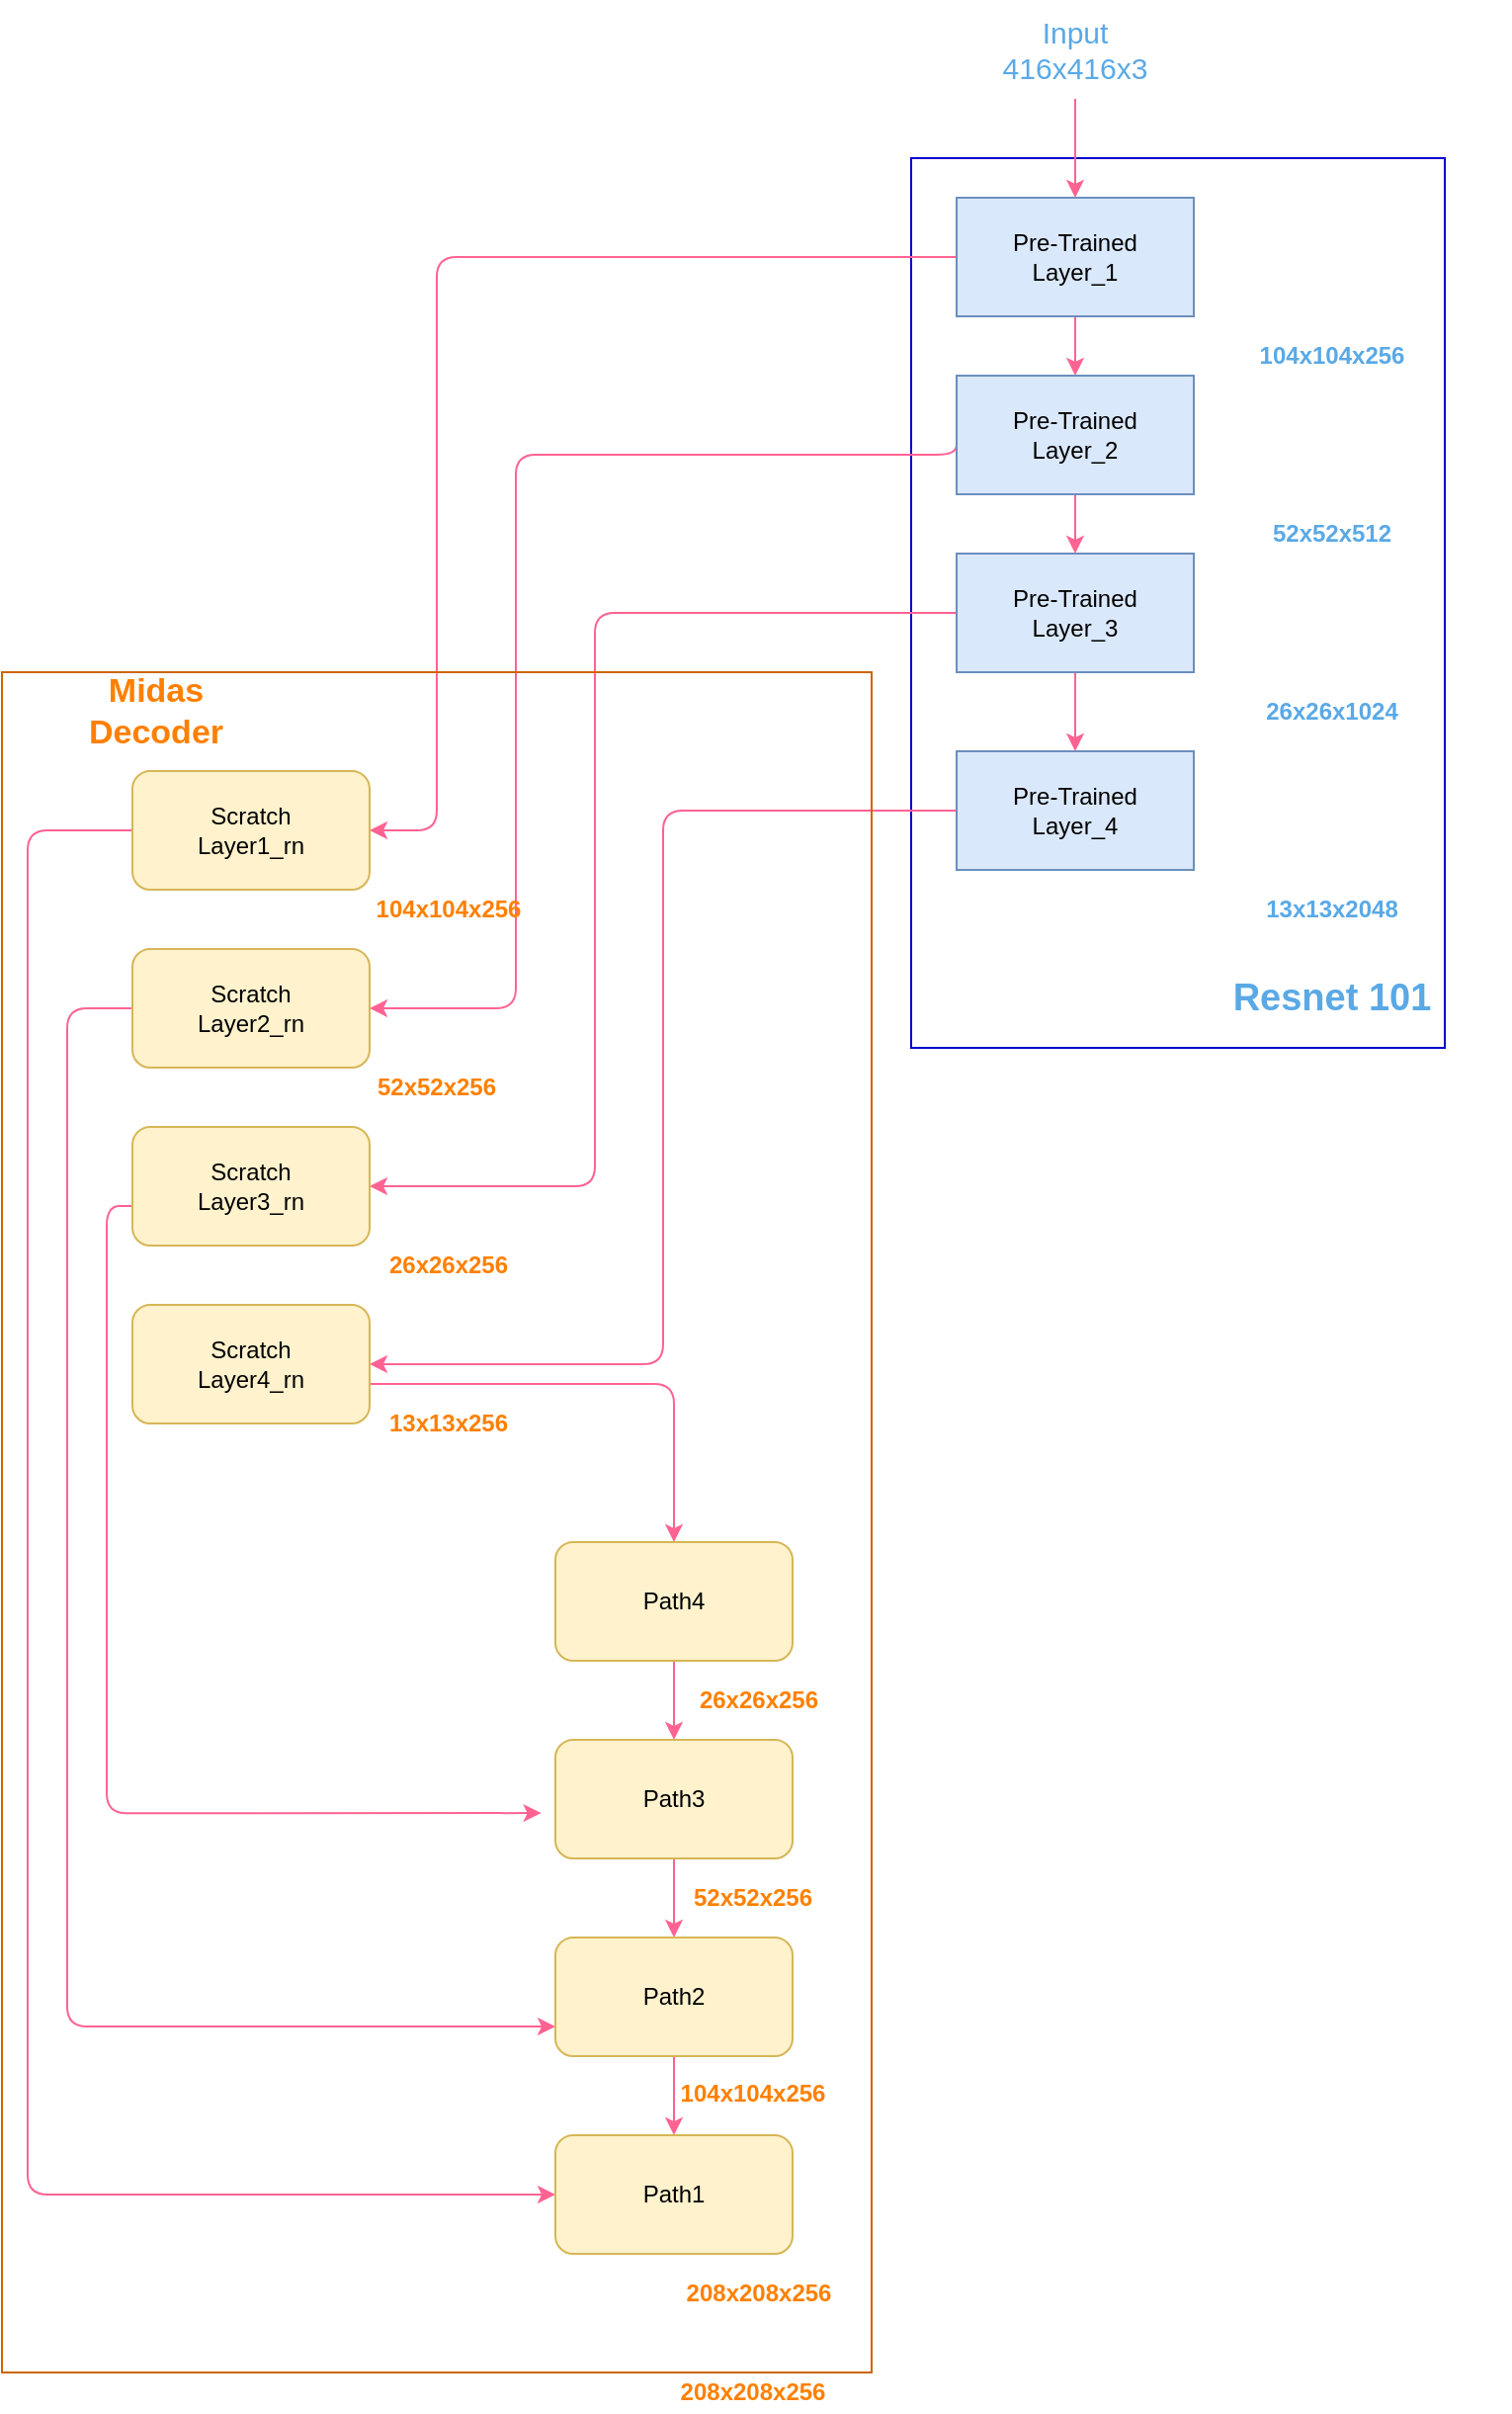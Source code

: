 <mxfile version="13.10.9" type="github">
  <diagram id="C5RBs43oDa-KdzZeNtuy" name="Page-1">
    <mxGraphModel dx="1848" dy="567" grid="1" gridSize="10" guides="1" tooltips="1" connect="1" arrows="1" fold="1" page="1" pageScale="1" pageWidth="827" pageHeight="1169" math="0" shadow="0">
      <root>
        <mxCell id="WIyWlLk6GJQsqaUBKTNV-0" />
        <mxCell id="WIyWlLk6GJQsqaUBKTNV-1" parent="WIyWlLk6GJQsqaUBKTNV-0" />
        <mxCell id="p69-t-SJny9sylriIYUg-12" value="" style="rounded=0;whiteSpace=wrap;html=1;sketch=0;gradientColor=none;fontColor=#5AA9E6;fillColor=none;strokeColor=#0000CC;" vertex="1" parent="WIyWlLk6GJQsqaUBKTNV-1">
          <mxGeometry x="-303" y="200" width="270" height="450" as="geometry" />
        </mxCell>
        <mxCell id="p69-t-SJny9sylriIYUg-75" value="" style="edgeStyle=orthogonalEdgeStyle;curved=0;rounded=1;sketch=0;orthogonalLoop=1;jettySize=auto;html=1;strokeColor=#FF6392;fillColor=#FFE45E;fontColor=#5AA9E6;" edge="1" parent="WIyWlLk6GJQsqaUBKTNV-1" source="p69-t-SJny9sylriIYUg-13" target="p69-t-SJny9sylriIYUg-16">
          <mxGeometry relative="1" as="geometry" />
        </mxCell>
        <mxCell id="p69-t-SJny9sylriIYUg-144" style="edgeStyle=orthogonalEdgeStyle;curved=0;rounded=1;sketch=0;orthogonalLoop=1;jettySize=auto;html=1;entryX=1;entryY=0.5;entryDx=0;entryDy=0;strokeColor=#FF6392;fillColor=#FFE45E;fontColor=#5AA9E6;" edge="1" parent="WIyWlLk6GJQsqaUBKTNV-1" source="p69-t-SJny9sylriIYUg-13" target="p69-t-SJny9sylriIYUg-133">
          <mxGeometry relative="1" as="geometry">
            <Array as="points">
              <mxPoint x="-543" y="250" />
              <mxPoint x="-543" y="540" />
            </Array>
          </mxGeometry>
        </mxCell>
        <mxCell id="p69-t-SJny9sylriIYUg-13" value="Pre-Trained&lt;br&gt;Layer_1" style="rounded=0;whiteSpace=wrap;html=1;sketch=0;strokeColor=#6c8ebf;fillColor=#dae8fc;" vertex="1" parent="WIyWlLk6GJQsqaUBKTNV-1">
          <mxGeometry x="-280" y="220" width="120" height="60" as="geometry" />
        </mxCell>
        <mxCell id="p69-t-SJny9sylriIYUg-148" style="edgeStyle=orthogonalEdgeStyle;curved=0;rounded=1;sketch=0;orthogonalLoop=1;jettySize=auto;html=1;entryX=1;entryY=0.5;entryDx=0;entryDy=0;strokeColor=#FF6392;fillColor=#FFE45E;fontColor=#5AA9E6;" edge="1" parent="WIyWlLk6GJQsqaUBKTNV-1" source="p69-t-SJny9sylriIYUg-14" target="p69-t-SJny9sylriIYUg-137">
          <mxGeometry relative="1" as="geometry" />
        </mxCell>
        <mxCell id="p69-t-SJny9sylriIYUg-14" value="Pre-Trained&lt;br&gt;Layer_4" style="rounded=0;whiteSpace=wrap;html=1;sketch=0;strokeColor=#6c8ebf;fillColor=#dae8fc;" vertex="1" parent="WIyWlLk6GJQsqaUBKTNV-1">
          <mxGeometry x="-280" y="500" width="120" height="60" as="geometry" />
        </mxCell>
        <mxCell id="p69-t-SJny9sylriIYUg-108" value="" style="edgeStyle=orthogonalEdgeStyle;curved=0;rounded=1;sketch=0;orthogonalLoop=1;jettySize=auto;html=1;strokeColor=#FF6392;fillColor=#FFE45E;fontColor=#5AA9E6;" edge="1" parent="WIyWlLk6GJQsqaUBKTNV-1" source="p69-t-SJny9sylriIYUg-15" target="p69-t-SJny9sylriIYUg-14">
          <mxGeometry relative="1" as="geometry" />
        </mxCell>
        <mxCell id="p69-t-SJny9sylriIYUg-147" style="edgeStyle=orthogonalEdgeStyle;curved=0;rounded=1;sketch=0;orthogonalLoop=1;jettySize=auto;html=1;exitX=0;exitY=0.5;exitDx=0;exitDy=0;entryX=1;entryY=0.5;entryDx=0;entryDy=0;strokeColor=#FF6392;fillColor=#FFE45E;fontColor=#5AA9E6;" edge="1" parent="WIyWlLk6GJQsqaUBKTNV-1" source="p69-t-SJny9sylriIYUg-15" target="p69-t-SJny9sylriIYUg-135">
          <mxGeometry relative="1" as="geometry">
            <Array as="points">
              <mxPoint x="-463" y="430" />
              <mxPoint x="-463" y="720" />
            </Array>
          </mxGeometry>
        </mxCell>
        <mxCell id="p69-t-SJny9sylriIYUg-15" value="Pre-Trained&lt;br&gt;Layer_3" style="rounded=0;whiteSpace=wrap;html=1;sketch=0;strokeColor=#6c8ebf;fillColor=#dae8fc;" vertex="1" parent="WIyWlLk6GJQsqaUBKTNV-1">
          <mxGeometry x="-280" y="400" width="120" height="60" as="geometry" />
        </mxCell>
        <mxCell id="p69-t-SJny9sylriIYUg-76" value="" style="edgeStyle=orthogonalEdgeStyle;curved=0;rounded=1;sketch=0;orthogonalLoop=1;jettySize=auto;html=1;strokeColor=#FF6392;fillColor=#FFE45E;fontColor=#5AA9E6;" edge="1" parent="WIyWlLk6GJQsqaUBKTNV-1" source="p69-t-SJny9sylriIYUg-16" target="p69-t-SJny9sylriIYUg-15">
          <mxGeometry relative="1" as="geometry" />
        </mxCell>
        <mxCell id="p69-t-SJny9sylriIYUg-145" style="edgeStyle=orthogonalEdgeStyle;curved=0;rounded=1;sketch=0;orthogonalLoop=1;jettySize=auto;html=1;exitX=0;exitY=0.5;exitDx=0;exitDy=0;entryX=1;entryY=0.5;entryDx=0;entryDy=0;strokeColor=#FF6392;fillColor=#FFE45E;fontColor=#5AA9E6;" edge="1" parent="WIyWlLk6GJQsqaUBKTNV-1" source="p69-t-SJny9sylriIYUg-16" target="p69-t-SJny9sylriIYUg-134">
          <mxGeometry relative="1" as="geometry">
            <Array as="points">
              <mxPoint x="-280" y="350" />
              <mxPoint x="-503" y="350" />
              <mxPoint x="-503" y="630" />
            </Array>
          </mxGeometry>
        </mxCell>
        <mxCell id="p69-t-SJny9sylriIYUg-16" value="Pre-Trained&lt;br&gt;Layer_2" style="rounded=0;whiteSpace=wrap;html=1;sketch=0;strokeColor=#6c8ebf;fillColor=#dae8fc;" vertex="1" parent="WIyWlLk6GJQsqaUBKTNV-1">
          <mxGeometry x="-280" y="310" width="120" height="60" as="geometry" />
        </mxCell>
        <mxCell id="p69-t-SJny9sylriIYUg-69" style="edgeStyle=orthogonalEdgeStyle;curved=0;rounded=1;sketch=0;orthogonalLoop=1;jettySize=auto;html=1;exitX=0.5;exitY=1;exitDx=0;exitDy=0;entryX=0.5;entryY=0;entryDx=0;entryDy=0;strokeColor=#FF6392;fillColor=#FFE45E;fontColor=#5AA9E6;" edge="1" parent="WIyWlLk6GJQsqaUBKTNV-1" source="p69-t-SJny9sylriIYUg-23" target="p69-t-SJny9sylriIYUg-13">
          <mxGeometry relative="1" as="geometry" />
        </mxCell>
        <mxCell id="p69-t-SJny9sylriIYUg-23" value="&lt;div style=&quot;font-size: 15px&quot;&gt;&lt;font style=&quot;font-size: 15px&quot;&gt;Input&lt;/font&gt;&lt;/div&gt;&lt;div style=&quot;font-size: 15px&quot;&gt;&lt;font style=&quot;font-size: 15px&quot;&gt;416x416x3&lt;/font&gt;&lt;/div&gt;" style="text;html=1;strokeColor=none;fillColor=none;align=center;verticalAlign=middle;whiteSpace=wrap;rounded=0;sketch=0;fontColor=#5AA9E6;" vertex="1" parent="WIyWlLk6GJQsqaUBKTNV-1">
          <mxGeometry x="-270" y="120" width="100" height="50" as="geometry" />
        </mxCell>
        <mxCell id="p69-t-SJny9sylriIYUg-29" value="&lt;b&gt;52x52x512&lt;/b&gt;" style="text;html=1;strokeColor=none;fillColor=none;align=center;verticalAlign=middle;whiteSpace=wrap;rounded=0;sketch=0;fontColor=#5AA9E6;" vertex="1" parent="WIyWlLk6GJQsqaUBKTNV-1">
          <mxGeometry x="-110" y="380" width="40" height="20" as="geometry" />
        </mxCell>
        <mxCell id="p69-t-SJny9sylriIYUg-30" value="&lt;b&gt;104x104x256&lt;/b&gt;" style="text;html=1;strokeColor=none;fillColor=none;align=center;verticalAlign=middle;whiteSpace=wrap;rounded=0;sketch=0;fontColor=#5AA9E6;" vertex="1" parent="WIyWlLk6GJQsqaUBKTNV-1">
          <mxGeometry x="-110" y="290" width="40" height="20" as="geometry" />
        </mxCell>
        <mxCell id="p69-t-SJny9sylriIYUg-31" value="&lt;b&gt;26x26x1024&lt;/b&gt;" style="text;html=1;strokeColor=none;fillColor=none;align=center;verticalAlign=middle;whiteSpace=wrap;rounded=0;sketch=0;fontColor=#5AA9E6;" vertex="1" parent="WIyWlLk6GJQsqaUBKTNV-1">
          <mxGeometry x="-110" y="470" width="40" height="20" as="geometry" />
        </mxCell>
        <mxCell id="p69-t-SJny9sylriIYUg-57" value="&lt;b&gt;13x13x2048&lt;/b&gt;" style="text;html=1;strokeColor=none;fillColor=none;align=center;verticalAlign=middle;whiteSpace=wrap;rounded=0;sketch=0;fontColor=#5AA9E6;" vertex="1" parent="WIyWlLk6GJQsqaUBKTNV-1">
          <mxGeometry x="-110" y="570" width="40" height="20" as="geometry" />
        </mxCell>
        <mxCell id="p69-t-SJny9sylriIYUg-24" value="&lt;font style=&quot;font-size: 19px&quot;&gt;&lt;b&gt;Resnet 101&lt;/b&gt;&lt;/font&gt;" style="text;html=1;strokeColor=none;fillColor=none;align=center;verticalAlign=middle;whiteSpace=wrap;rounded=0;sketch=0;fontColor=#5AA9E6;" vertex="1" parent="WIyWlLk6GJQsqaUBKTNV-1">
          <mxGeometry x="-180" y="610" width="180" height="30" as="geometry" />
        </mxCell>
        <mxCell id="p69-t-SJny9sylriIYUg-131" value="" style="rounded=0;whiteSpace=wrap;html=1;sketch=0;fillColor=none;gradientColor=none;fontColor=#5AA9E6;strokeColor=#CC6600;" vertex="1" parent="WIyWlLk6GJQsqaUBKTNV-1">
          <mxGeometry x="-763" y="460" width="440" height="860" as="geometry" />
        </mxCell>
        <mxCell id="p69-t-SJny9sylriIYUg-132" value="&lt;font color=&quot;#ff8000&quot; size=&quot;1&quot;&gt;&lt;b style=&quot;font-size: 17px&quot;&gt;Midas Decoder&lt;/b&gt;&lt;/font&gt;" style="text;html=1;strokeColor=none;fillColor=none;align=center;verticalAlign=middle;whiteSpace=wrap;rounded=0;sketch=0;fontColor=#5AA9E6;" vertex="1" parent="WIyWlLk6GJQsqaUBKTNV-1">
          <mxGeometry x="-730" y="460" width="90" height="40" as="geometry" />
        </mxCell>
        <mxCell id="p69-t-SJny9sylriIYUg-166" style="edgeStyle=orthogonalEdgeStyle;curved=0;rounded=1;sketch=0;orthogonalLoop=1;jettySize=auto;html=1;exitX=0;exitY=0.5;exitDx=0;exitDy=0;entryX=0;entryY=0.5;entryDx=0;entryDy=0;strokeColor=#FF6392;fillColor=#FFE45E;fontColor=#5AA9E6;" edge="1" parent="WIyWlLk6GJQsqaUBKTNV-1" source="p69-t-SJny9sylriIYUg-133" target="p69-t-SJny9sylriIYUg-141">
          <mxGeometry relative="1" as="geometry">
            <Array as="points">
              <mxPoint x="-750" y="540" />
              <mxPoint x="-750" y="1230" />
            </Array>
          </mxGeometry>
        </mxCell>
        <mxCell id="p69-t-SJny9sylriIYUg-133" value="Scratch&lt;br&gt;Layer1_rn" style="rounded=1;whiteSpace=wrap;html=1;sketch=0;strokeColor=#d6b656;fillColor=#fff2cc;" vertex="1" parent="WIyWlLk6GJQsqaUBKTNV-1">
          <mxGeometry x="-697" y="510" width="120" height="60" as="geometry" />
        </mxCell>
        <mxCell id="p69-t-SJny9sylriIYUg-162" style="edgeStyle=orthogonalEdgeStyle;curved=0;rounded=1;sketch=0;orthogonalLoop=1;jettySize=auto;html=1;entryX=0;entryY=0.75;entryDx=0;entryDy=0;strokeColor=#FF6392;fillColor=#FFE45E;fontColor=#5AA9E6;" edge="1" parent="WIyWlLk6GJQsqaUBKTNV-1" source="p69-t-SJny9sylriIYUg-134" target="p69-t-SJny9sylriIYUg-140">
          <mxGeometry relative="1" as="geometry">
            <Array as="points">
              <mxPoint x="-730" y="630" />
              <mxPoint x="-730" y="1145" />
            </Array>
          </mxGeometry>
        </mxCell>
        <mxCell id="p69-t-SJny9sylriIYUg-134" value="Scratch&lt;br&gt;Layer2_rn" style="rounded=1;whiteSpace=wrap;html=1;sketch=0;strokeColor=#d6b656;fillColor=#fff2cc;" vertex="1" parent="WIyWlLk6GJQsqaUBKTNV-1">
          <mxGeometry x="-697" y="600" width="120" height="60" as="geometry" />
        </mxCell>
        <mxCell id="p69-t-SJny9sylriIYUg-161" style="edgeStyle=orthogonalEdgeStyle;curved=0;rounded=1;sketch=0;orthogonalLoop=1;jettySize=auto;html=1;entryX=0.62;entryY=0.671;entryDx=0;entryDy=0;entryPerimeter=0;strokeColor=#FF6392;fillColor=#FFE45E;fontColor=#5AA9E6;" edge="1" parent="WIyWlLk6GJQsqaUBKTNV-1" source="p69-t-SJny9sylriIYUg-135" target="p69-t-SJny9sylriIYUg-131">
          <mxGeometry relative="1" as="geometry">
            <Array as="points">
              <mxPoint x="-637" y="730" />
              <mxPoint x="-710" y="730" />
              <mxPoint x="-710" y="1040" />
            </Array>
          </mxGeometry>
        </mxCell>
        <mxCell id="p69-t-SJny9sylriIYUg-135" value="Scratch&lt;br&gt;Layer3_rn" style="rounded=1;whiteSpace=wrap;html=1;sketch=0;strokeColor=#d6b656;fillColor=#fff2cc;" vertex="1" parent="WIyWlLk6GJQsqaUBKTNV-1">
          <mxGeometry x="-697" y="690" width="120" height="60" as="geometry" />
        </mxCell>
        <mxCell id="p69-t-SJny9sylriIYUg-156" style="edgeStyle=orthogonalEdgeStyle;curved=0;rounded=1;sketch=0;orthogonalLoop=1;jettySize=auto;html=1;strokeColor=#FF6392;fillColor=#FFE45E;fontColor=#5AA9E6;" edge="1" parent="WIyWlLk6GJQsqaUBKTNV-1" source="p69-t-SJny9sylriIYUg-137" target="p69-t-SJny9sylriIYUg-138">
          <mxGeometry relative="1" as="geometry">
            <Array as="points">
              <mxPoint x="-423" y="820" />
            </Array>
          </mxGeometry>
        </mxCell>
        <mxCell id="p69-t-SJny9sylriIYUg-137" value="Scratch&lt;br&gt;Layer4_rn" style="rounded=1;whiteSpace=wrap;html=1;sketch=0;strokeColor=#d6b656;fillColor=#fff2cc;" vertex="1" parent="WIyWlLk6GJQsqaUBKTNV-1">
          <mxGeometry x="-697" y="780" width="120" height="60" as="geometry" />
        </mxCell>
        <mxCell id="p69-t-SJny9sylriIYUg-157" value="" style="edgeStyle=orthogonalEdgeStyle;curved=0;rounded=1;sketch=0;orthogonalLoop=1;jettySize=auto;html=1;strokeColor=#FF6392;fillColor=#FFE45E;fontColor=#5AA9E6;" edge="1" parent="WIyWlLk6GJQsqaUBKTNV-1" source="p69-t-SJny9sylriIYUg-138" target="p69-t-SJny9sylriIYUg-139">
          <mxGeometry relative="1" as="geometry" />
        </mxCell>
        <mxCell id="p69-t-SJny9sylriIYUg-138" value="Path4" style="rounded=1;whiteSpace=wrap;html=1;sketch=0;strokeColor=#d6b656;fillColor=#fff2cc;" vertex="1" parent="WIyWlLk6GJQsqaUBKTNV-1">
          <mxGeometry x="-483" y="900" width="120" height="60" as="geometry" />
        </mxCell>
        <mxCell id="p69-t-SJny9sylriIYUg-158" value="" style="edgeStyle=orthogonalEdgeStyle;curved=0;rounded=1;sketch=0;orthogonalLoop=1;jettySize=auto;html=1;strokeColor=#FF6392;fillColor=#FFE45E;fontColor=#5AA9E6;" edge="1" parent="WIyWlLk6GJQsqaUBKTNV-1" source="p69-t-SJny9sylriIYUg-139" target="p69-t-SJny9sylriIYUg-140">
          <mxGeometry relative="1" as="geometry" />
        </mxCell>
        <mxCell id="p69-t-SJny9sylriIYUg-139" value="Path3" style="rounded=1;whiteSpace=wrap;html=1;sketch=0;strokeColor=#d6b656;fillColor=#fff2cc;" vertex="1" parent="WIyWlLk6GJQsqaUBKTNV-1">
          <mxGeometry x="-483" y="1000" width="120" height="60" as="geometry" />
        </mxCell>
        <mxCell id="p69-t-SJny9sylriIYUg-159" value="" style="edgeStyle=orthogonalEdgeStyle;curved=0;rounded=1;sketch=0;orthogonalLoop=1;jettySize=auto;html=1;strokeColor=#FF6392;fillColor=#FFE45E;fontColor=#5AA9E6;" edge="1" parent="WIyWlLk6GJQsqaUBKTNV-1" source="p69-t-SJny9sylriIYUg-140" target="p69-t-SJny9sylriIYUg-141">
          <mxGeometry relative="1" as="geometry" />
        </mxCell>
        <mxCell id="p69-t-SJny9sylriIYUg-140" value="Path2" style="rounded=1;whiteSpace=wrap;html=1;sketch=0;strokeColor=#d6b656;fillColor=#fff2cc;" vertex="1" parent="WIyWlLk6GJQsqaUBKTNV-1">
          <mxGeometry x="-483" y="1100" width="120" height="60" as="geometry" />
        </mxCell>
        <mxCell id="p69-t-SJny9sylriIYUg-141" value="Path1" style="rounded=1;whiteSpace=wrap;html=1;sketch=0;strokeColor=#d6b656;fillColor=#fff2cc;" vertex="1" parent="WIyWlLk6GJQsqaUBKTNV-1">
          <mxGeometry x="-483" y="1200" width="120" height="60" as="geometry" />
        </mxCell>
        <mxCell id="p69-t-SJny9sylriIYUg-149" value="&lt;b&gt;&lt;font color=&quot;#ff8000&quot;&gt;104x104x256&lt;/font&gt;&lt;/b&gt;" style="text;html=1;strokeColor=none;fillColor=none;align=center;verticalAlign=middle;whiteSpace=wrap;rounded=0;sketch=0;fontColor=#5AA9E6;" vertex="1" parent="WIyWlLk6GJQsqaUBKTNV-1">
          <mxGeometry x="-557" y="570" width="40" height="20" as="geometry" />
        </mxCell>
        <mxCell id="p69-t-SJny9sylriIYUg-150" value="&lt;b&gt;&lt;font color=&quot;#ff8000&quot;&gt;26x26x256&lt;/font&gt;&lt;/b&gt;" style="text;html=1;strokeColor=none;fillColor=none;align=center;verticalAlign=middle;whiteSpace=wrap;rounded=0;sketch=0;fontColor=#5AA9E6;" vertex="1" parent="WIyWlLk6GJQsqaUBKTNV-1">
          <mxGeometry x="-557" y="750" width="40" height="20" as="geometry" />
        </mxCell>
        <mxCell id="p69-t-SJny9sylriIYUg-151" value="&lt;b&gt;&lt;font color=&quot;#ff8000&quot;&gt;13x13x256&lt;/font&gt;&lt;/b&gt;" style="text;html=1;strokeColor=none;fillColor=none;align=center;verticalAlign=middle;whiteSpace=wrap;rounded=0;sketch=0;fontColor=#5AA9E6;" vertex="1" parent="WIyWlLk6GJQsqaUBKTNV-1">
          <mxGeometry x="-557" y="830" width="40" height="20" as="geometry" />
        </mxCell>
        <mxCell id="p69-t-SJny9sylriIYUg-152" value="&lt;b&gt;&lt;font color=&quot;#ff8000&quot;&gt;52x52x256&lt;/font&gt;&lt;/b&gt;" style="text;html=1;strokeColor=none;fillColor=none;align=center;verticalAlign=middle;whiteSpace=wrap;rounded=0;sketch=0;fontColor=#5AA9E6;" vertex="1" parent="WIyWlLk6GJQsqaUBKTNV-1">
          <mxGeometry x="-563" y="660" width="40" height="20" as="geometry" />
        </mxCell>
        <mxCell id="p69-t-SJny9sylriIYUg-160" value="&lt;b&gt;&lt;font color=&quot;#ff8000&quot;&gt;208x208x256&lt;/font&gt;&lt;/b&gt;" style="text;html=1;strokeColor=none;fillColor=none;align=center;verticalAlign=middle;whiteSpace=wrap;rounded=0;sketch=0;fontColor=#5AA9E6;" vertex="1" parent="WIyWlLk6GJQsqaUBKTNV-1">
          <mxGeometry x="-400" y="1270" width="40" height="20" as="geometry" />
        </mxCell>
        <mxCell id="p69-t-SJny9sylriIYUg-163" value="&lt;b&gt;&lt;font color=&quot;#ff8000&quot;&gt;104x104x256&lt;/font&gt;&lt;/b&gt;" style="text;html=1;strokeColor=none;fillColor=none;align=center;verticalAlign=middle;whiteSpace=wrap;rounded=0;sketch=0;fontColor=#5AA9E6;" vertex="1" parent="WIyWlLk6GJQsqaUBKTNV-1">
          <mxGeometry x="-403" y="1169" width="40" height="20" as="geometry" />
        </mxCell>
        <mxCell id="p69-t-SJny9sylriIYUg-164" value="&lt;b&gt;&lt;font color=&quot;#ff8000&quot;&gt;52x52x256&lt;/font&gt;&lt;/b&gt;" style="text;html=1;strokeColor=none;fillColor=none;align=center;verticalAlign=middle;whiteSpace=wrap;rounded=0;sketch=0;fontColor=#5AA9E6;" vertex="1" parent="WIyWlLk6GJQsqaUBKTNV-1">
          <mxGeometry x="-403" y="1070" width="40" height="20" as="geometry" />
        </mxCell>
        <mxCell id="p69-t-SJny9sylriIYUg-165" value="&lt;b&gt;&lt;font color=&quot;#ff8000&quot;&gt;26x26x256&lt;/font&gt;&lt;/b&gt;" style="text;html=1;strokeColor=none;fillColor=none;align=center;verticalAlign=middle;whiteSpace=wrap;rounded=0;sketch=0;fontColor=#5AA9E6;" vertex="1" parent="WIyWlLk6GJQsqaUBKTNV-1">
          <mxGeometry x="-415" y="970" width="70" height="20" as="geometry" />
        </mxCell>
        <mxCell id="p69-t-SJny9sylriIYUg-167" value="&lt;b&gt;&lt;font color=&quot;#ff8000&quot;&gt;208x208x256&lt;/font&gt;&lt;/b&gt;" style="text;html=1;strokeColor=none;fillColor=none;align=center;verticalAlign=middle;whiteSpace=wrap;rounded=0;sketch=0;fontColor=#5AA9E6;" vertex="1" parent="WIyWlLk6GJQsqaUBKTNV-1">
          <mxGeometry x="-403" y="1320" width="40" height="20" as="geometry" />
        </mxCell>
      </root>
    </mxGraphModel>
  </diagram>
</mxfile>
